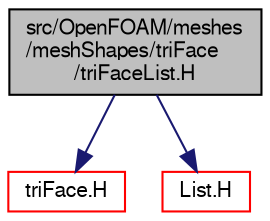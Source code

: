 digraph "src/OpenFOAM/meshes/meshShapes/triFace/triFaceList.H"
{
  bgcolor="transparent";
  edge [fontname="FreeSans",fontsize="10",labelfontname="FreeSans",labelfontsize="10"];
  node [fontname="FreeSans",fontsize="10",shape=record];
  Node0 [label="src/OpenFOAM/meshes\l/meshShapes/triFace\l/triFaceList.H",height=0.2,width=0.4,color="black", fillcolor="grey75", style="filled", fontcolor="black"];
  Node0 -> Node1 [color="midnightblue",fontsize="10",style="solid",fontname="FreeSans"];
  Node1 [label="triFace.H",height=0.2,width=0.4,color="red",URL="$a11366.html"];
  Node0 -> Node76 [color="midnightblue",fontsize="10",style="solid",fontname="FreeSans"];
  Node76 [label="List.H",height=0.2,width=0.4,color="red",URL="$a08666.html"];
}
